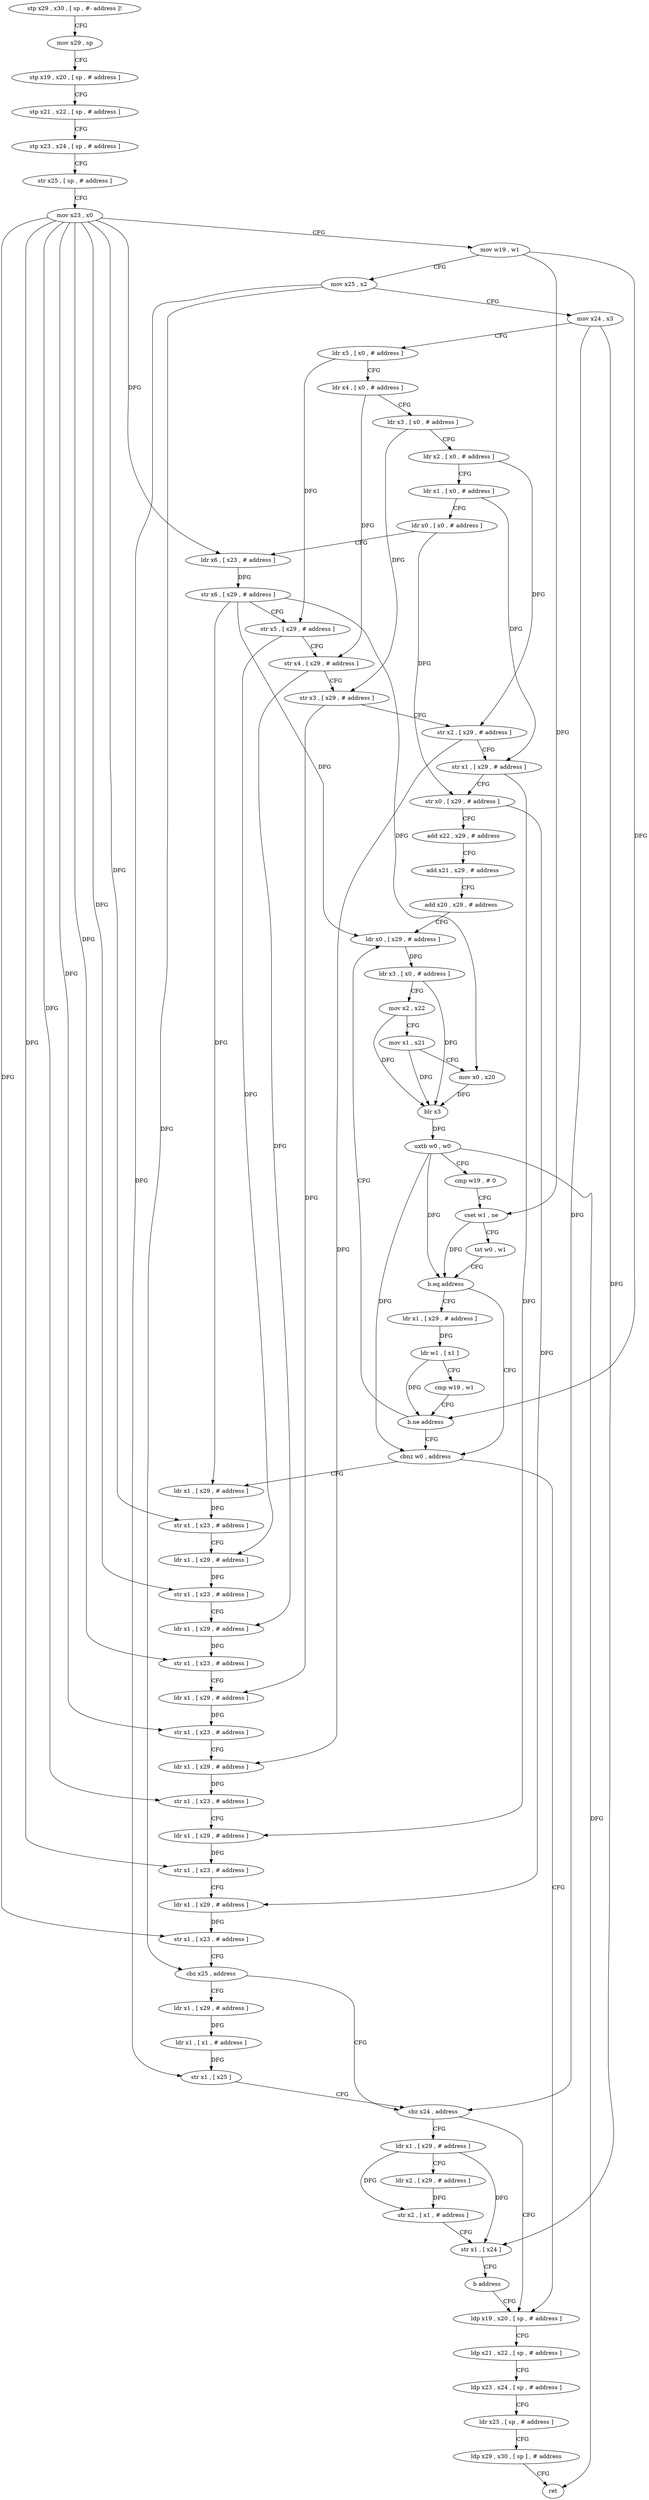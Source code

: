 digraph "func" {
"79756" [label = "stp x29 , x30 , [ sp , #- address ]!" ]
"79760" [label = "mov x29 , sp" ]
"79764" [label = "stp x19 , x20 , [ sp , # address ]" ]
"79768" [label = "stp x21 , x22 , [ sp , # address ]" ]
"79772" [label = "stp x23 , x24 , [ sp , # address ]" ]
"79776" [label = "str x25 , [ sp , # address ]" ]
"79780" [label = "mov x23 , x0" ]
"79784" [label = "mov w19 , w1" ]
"79788" [label = "mov x25 , x2" ]
"79792" [label = "mov x24 , x3" ]
"79796" [label = "ldr x5 , [ x0 , # address ]" ]
"79800" [label = "ldr x4 , [ x0 , # address ]" ]
"79804" [label = "ldr x3 , [ x0 , # address ]" ]
"79808" [label = "ldr x2 , [ x0 , # address ]" ]
"79812" [label = "ldr x1 , [ x0 , # address ]" ]
"79816" [label = "ldr x0 , [ x0 , # address ]" ]
"79820" [label = "ldr x6 , [ x23 , # address ]" ]
"79824" [label = "str x6 , [ x29 , # address ]" ]
"79828" [label = "str x5 , [ x29 , # address ]" ]
"79832" [label = "str x4 , [ x29 , # address ]" ]
"79836" [label = "str x3 , [ x29 , # address ]" ]
"79840" [label = "str x2 , [ x29 , # address ]" ]
"79844" [label = "str x1 , [ x29 , # address ]" ]
"79848" [label = "str x0 , [ x29 , # address ]" ]
"79852" [label = "add x22 , x29 , # address" ]
"79856" [label = "add x21 , x29 , # address" ]
"79860" [label = "add x20 , x29 , # address" ]
"79864" [label = "ldr x0 , [ x29 , # address ]" ]
"79924" [label = "cbnz w0 , address" ]
"79952" [label = "ldr x1 , [ x29 , # address ]" ]
"79928" [label = "ldp x19 , x20 , [ sp , # address ]" ]
"79908" [label = "ldr x1 , [ x29 , # address ]" ]
"79912" [label = "ldr w1 , [ x1 ]" ]
"79916" [label = "cmp w19 , w1" ]
"79920" [label = "b.ne address" ]
"79956" [label = "str x1 , [ x23 , # address ]" ]
"79960" [label = "ldr x1 , [ x29 , # address ]" ]
"79964" [label = "str x1 , [ x23 , # address ]" ]
"79968" [label = "ldr x1 , [ x29 , # address ]" ]
"79972" [label = "str x1 , [ x23 , # address ]" ]
"79976" [label = "ldr x1 , [ x29 , # address ]" ]
"79980" [label = "str x1 , [ x23 , # address ]" ]
"79984" [label = "ldr x1 , [ x29 , # address ]" ]
"79988" [label = "str x1 , [ x23 , # address ]" ]
"79992" [label = "ldr x1 , [ x29 , # address ]" ]
"79996" [label = "str x1 , [ x23 , # address ]" ]
"80000" [label = "ldr x1 , [ x29 , # address ]" ]
"80004" [label = "str x1 , [ x23 , # address ]" ]
"80008" [label = "cbz x25 , address" ]
"80024" [label = "cbz x24 , address" ]
"80012" [label = "ldr x1 , [ x29 , # address ]" ]
"79932" [label = "ldp x21 , x22 , [ sp , # address ]" ]
"79936" [label = "ldp x23 , x24 , [ sp , # address ]" ]
"79940" [label = "ldr x25 , [ sp , # address ]" ]
"79944" [label = "ldp x29 , x30 , [ sp ] , # address" ]
"79948" [label = "ret" ]
"79868" [label = "ldr x3 , [ x0 , # address ]" ]
"79872" [label = "mov x2 , x22" ]
"79876" [label = "mov x1 , x21" ]
"79880" [label = "mov x0 , x20" ]
"79884" [label = "blr x3" ]
"79888" [label = "uxtb w0 , w0" ]
"79892" [label = "cmp w19 , # 0" ]
"79896" [label = "cset w1 , ne" ]
"79900" [label = "tst w0 , w1" ]
"79904" [label = "b.eq address" ]
"80028" [label = "ldr x1 , [ x29 , # address ]" ]
"80016" [label = "ldr x1 , [ x1 , # address ]" ]
"80020" [label = "str x1 , [ x25 ]" ]
"80032" [label = "ldr x2 , [ x29 , # address ]" ]
"80036" [label = "str x2 , [ x1 , # address ]" ]
"80040" [label = "str x1 , [ x24 ]" ]
"80044" [label = "b address" ]
"79756" -> "79760" [ label = "CFG" ]
"79760" -> "79764" [ label = "CFG" ]
"79764" -> "79768" [ label = "CFG" ]
"79768" -> "79772" [ label = "CFG" ]
"79772" -> "79776" [ label = "CFG" ]
"79776" -> "79780" [ label = "CFG" ]
"79780" -> "79784" [ label = "CFG" ]
"79780" -> "79820" [ label = "DFG" ]
"79780" -> "79956" [ label = "DFG" ]
"79780" -> "79964" [ label = "DFG" ]
"79780" -> "79972" [ label = "DFG" ]
"79780" -> "79980" [ label = "DFG" ]
"79780" -> "79988" [ label = "DFG" ]
"79780" -> "79996" [ label = "DFG" ]
"79780" -> "80004" [ label = "DFG" ]
"79784" -> "79788" [ label = "CFG" ]
"79784" -> "79896" [ label = "DFG" ]
"79784" -> "79920" [ label = "DFG" ]
"79788" -> "79792" [ label = "CFG" ]
"79788" -> "80008" [ label = "DFG" ]
"79788" -> "80020" [ label = "DFG" ]
"79792" -> "79796" [ label = "CFG" ]
"79792" -> "80024" [ label = "DFG" ]
"79792" -> "80040" [ label = "DFG" ]
"79796" -> "79800" [ label = "CFG" ]
"79796" -> "79828" [ label = "DFG" ]
"79800" -> "79804" [ label = "CFG" ]
"79800" -> "79832" [ label = "DFG" ]
"79804" -> "79808" [ label = "CFG" ]
"79804" -> "79836" [ label = "DFG" ]
"79808" -> "79812" [ label = "CFG" ]
"79808" -> "79840" [ label = "DFG" ]
"79812" -> "79816" [ label = "CFG" ]
"79812" -> "79844" [ label = "DFG" ]
"79816" -> "79820" [ label = "CFG" ]
"79816" -> "79848" [ label = "DFG" ]
"79820" -> "79824" [ label = "DFG" ]
"79824" -> "79828" [ label = "CFG" ]
"79824" -> "79864" [ label = "DFG" ]
"79824" -> "79952" [ label = "DFG" ]
"79824" -> "79880" [ label = "DFG" ]
"79828" -> "79832" [ label = "CFG" ]
"79828" -> "79960" [ label = "DFG" ]
"79832" -> "79836" [ label = "CFG" ]
"79832" -> "79968" [ label = "DFG" ]
"79836" -> "79840" [ label = "CFG" ]
"79836" -> "79976" [ label = "DFG" ]
"79840" -> "79844" [ label = "CFG" ]
"79840" -> "79984" [ label = "DFG" ]
"79844" -> "79848" [ label = "CFG" ]
"79844" -> "79992" [ label = "DFG" ]
"79848" -> "79852" [ label = "CFG" ]
"79848" -> "80000" [ label = "DFG" ]
"79852" -> "79856" [ label = "CFG" ]
"79856" -> "79860" [ label = "CFG" ]
"79860" -> "79864" [ label = "CFG" ]
"79864" -> "79868" [ label = "DFG" ]
"79924" -> "79952" [ label = "CFG" ]
"79924" -> "79928" [ label = "CFG" ]
"79952" -> "79956" [ label = "DFG" ]
"79928" -> "79932" [ label = "CFG" ]
"79908" -> "79912" [ label = "DFG" ]
"79912" -> "79916" [ label = "CFG" ]
"79912" -> "79920" [ label = "DFG" ]
"79916" -> "79920" [ label = "CFG" ]
"79920" -> "79864" [ label = "CFG" ]
"79920" -> "79924" [ label = "CFG" ]
"79956" -> "79960" [ label = "CFG" ]
"79960" -> "79964" [ label = "DFG" ]
"79964" -> "79968" [ label = "CFG" ]
"79968" -> "79972" [ label = "DFG" ]
"79972" -> "79976" [ label = "CFG" ]
"79976" -> "79980" [ label = "DFG" ]
"79980" -> "79984" [ label = "CFG" ]
"79984" -> "79988" [ label = "DFG" ]
"79988" -> "79992" [ label = "CFG" ]
"79992" -> "79996" [ label = "DFG" ]
"79996" -> "80000" [ label = "CFG" ]
"80000" -> "80004" [ label = "DFG" ]
"80004" -> "80008" [ label = "CFG" ]
"80008" -> "80024" [ label = "CFG" ]
"80008" -> "80012" [ label = "CFG" ]
"80024" -> "79928" [ label = "CFG" ]
"80024" -> "80028" [ label = "CFG" ]
"80012" -> "80016" [ label = "DFG" ]
"79932" -> "79936" [ label = "CFG" ]
"79936" -> "79940" [ label = "CFG" ]
"79940" -> "79944" [ label = "CFG" ]
"79944" -> "79948" [ label = "CFG" ]
"79868" -> "79872" [ label = "CFG" ]
"79868" -> "79884" [ label = "DFG" ]
"79872" -> "79876" [ label = "CFG" ]
"79872" -> "79884" [ label = "DFG" ]
"79876" -> "79880" [ label = "CFG" ]
"79876" -> "79884" [ label = "DFG" ]
"79880" -> "79884" [ label = "DFG" ]
"79884" -> "79888" [ label = "DFG" ]
"79888" -> "79892" [ label = "CFG" ]
"79888" -> "79904" [ label = "DFG" ]
"79888" -> "79924" [ label = "DFG" ]
"79888" -> "79948" [ label = "DFG" ]
"79892" -> "79896" [ label = "CFG" ]
"79896" -> "79900" [ label = "CFG" ]
"79896" -> "79904" [ label = "DFG" ]
"79900" -> "79904" [ label = "CFG" ]
"79904" -> "79924" [ label = "CFG" ]
"79904" -> "79908" [ label = "CFG" ]
"80028" -> "80032" [ label = "CFG" ]
"80028" -> "80036" [ label = "DFG" ]
"80028" -> "80040" [ label = "DFG" ]
"80016" -> "80020" [ label = "DFG" ]
"80020" -> "80024" [ label = "CFG" ]
"80032" -> "80036" [ label = "DFG" ]
"80036" -> "80040" [ label = "CFG" ]
"80040" -> "80044" [ label = "CFG" ]
"80044" -> "79928" [ label = "CFG" ]
}
